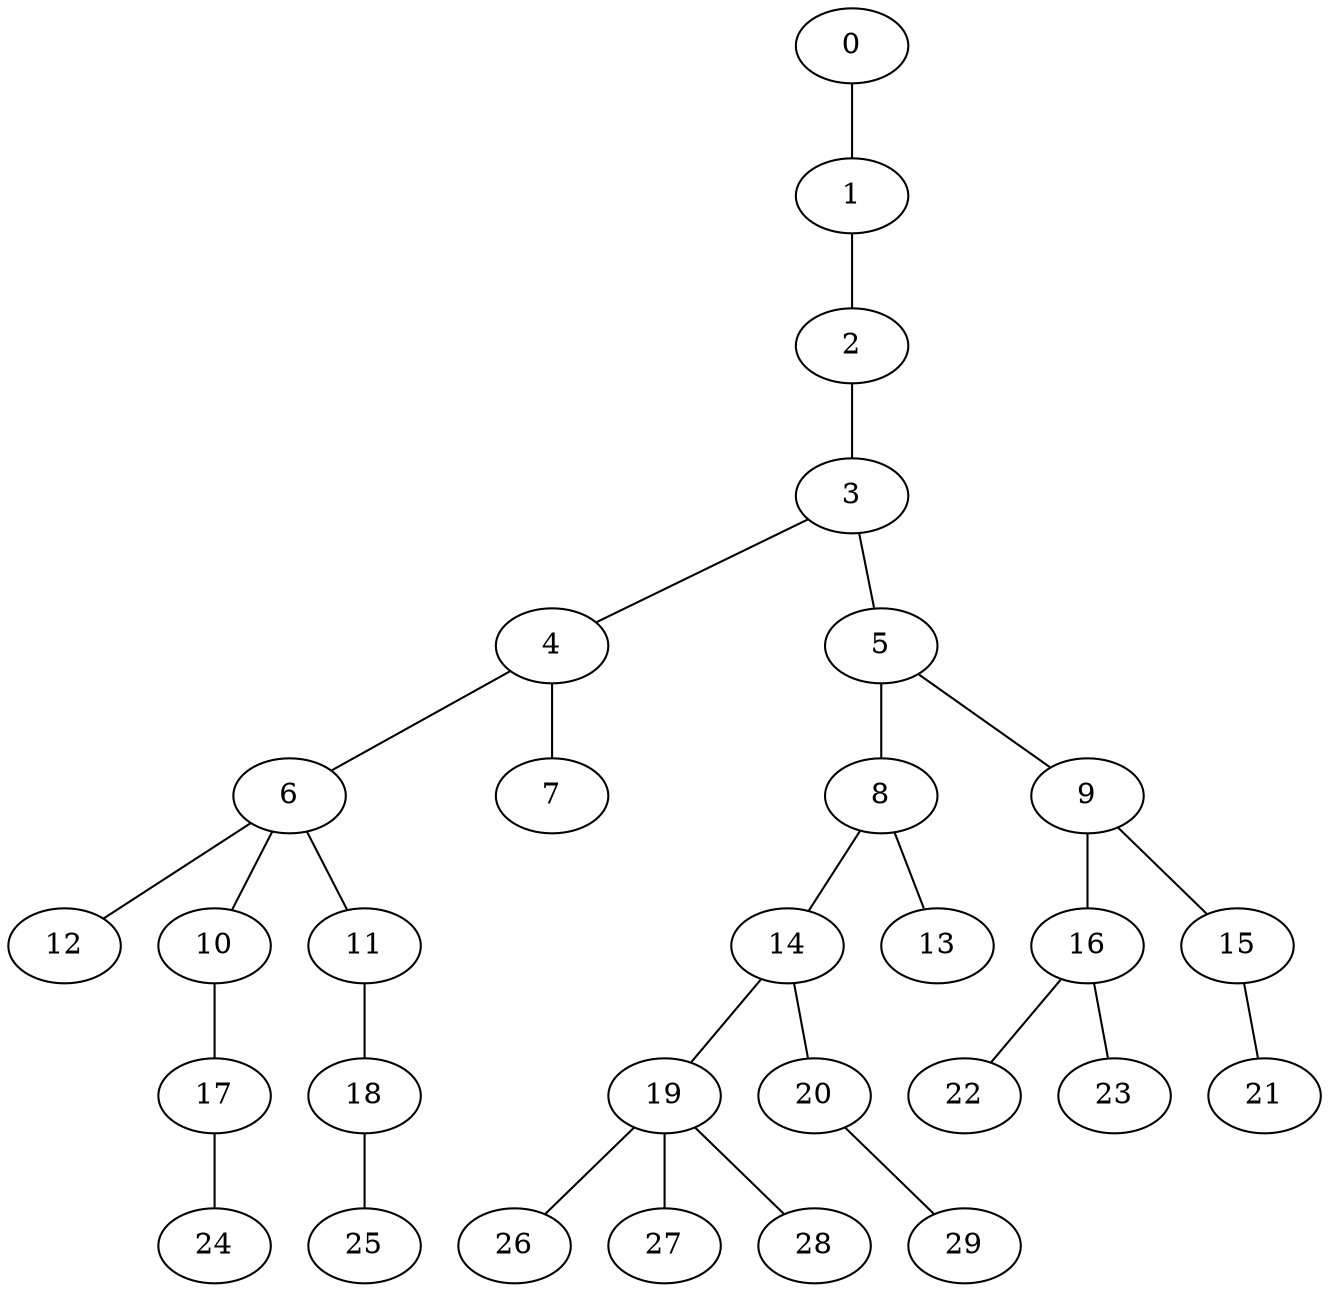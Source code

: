 
graph graphname {
    0 -- 1
1 -- 2
2 -- 3
3 -- 4
3 -- 5
4 -- 6
4 -- 7
5 -- 8
5 -- 9
6 -- 12
6 -- 10
6 -- 11
8 -- 14
8 -- 13
9 -- 16
9 -- 15
10 -- 17
11 -- 18
14 -- 19
14 -- 20
15 -- 21
16 -- 22
16 -- 23
17 -- 24
18 -- 25
19 -- 26
19 -- 27
19 -- 28
20 -- 29

}
